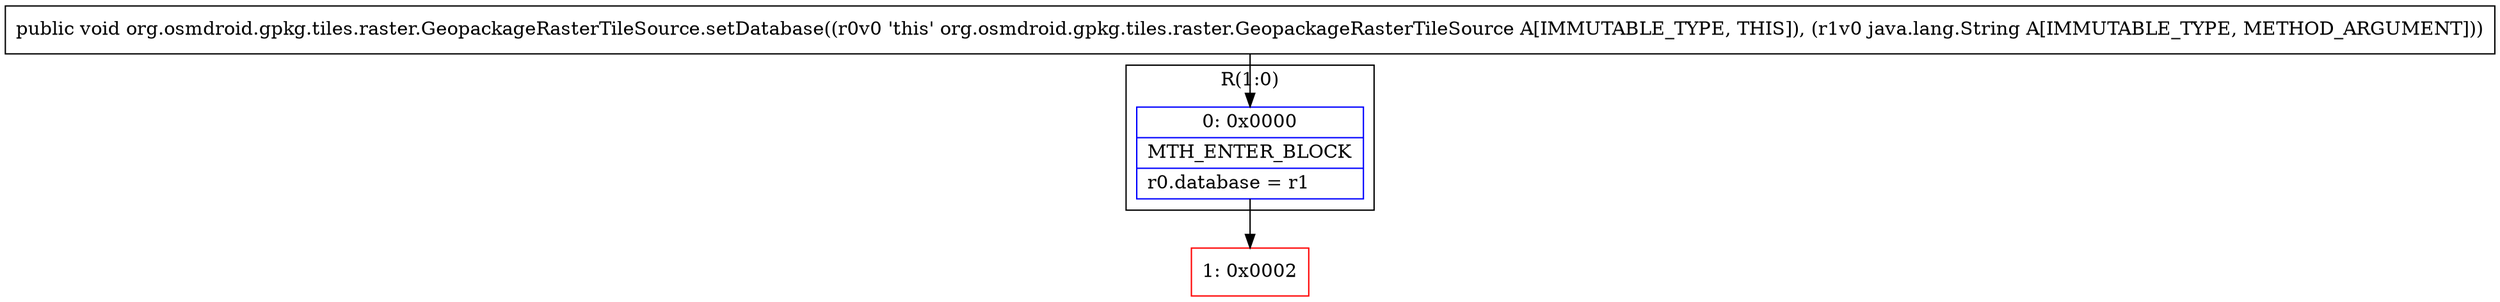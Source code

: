 digraph "CFG fororg.osmdroid.gpkg.tiles.raster.GeopackageRasterTileSource.setDatabase(Ljava\/lang\/String;)V" {
subgraph cluster_Region_303536219 {
label = "R(1:0)";
node [shape=record,color=blue];
Node_0 [shape=record,label="{0\:\ 0x0000|MTH_ENTER_BLOCK\l|r0.database = r1\l}"];
}
Node_1 [shape=record,color=red,label="{1\:\ 0x0002}"];
MethodNode[shape=record,label="{public void org.osmdroid.gpkg.tiles.raster.GeopackageRasterTileSource.setDatabase((r0v0 'this' org.osmdroid.gpkg.tiles.raster.GeopackageRasterTileSource A[IMMUTABLE_TYPE, THIS]), (r1v0 java.lang.String A[IMMUTABLE_TYPE, METHOD_ARGUMENT])) }"];
MethodNode -> Node_0;
Node_0 -> Node_1;
}


